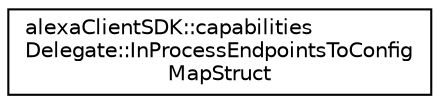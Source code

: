 digraph "Graphical Class Hierarchy"
{
 // LATEX_PDF_SIZE
  edge [fontname="Helvetica",fontsize="10",labelfontname="Helvetica",labelfontsize="10"];
  node [fontname="Helvetica",fontsize="10",shape=record];
  rankdir="LR";
  Node0 [label="alexaClientSDK::capabilities\lDelegate::InProcessEndpointsToConfig\lMapStruct",height=0.2,width=0.4,color="black", fillcolor="white", style="filled",URL="$structalexa_client_s_d_k_1_1capabilities_delegate_1_1_in_process_endpoints_to_config_map_struct.html",tooltip=" "];
}
